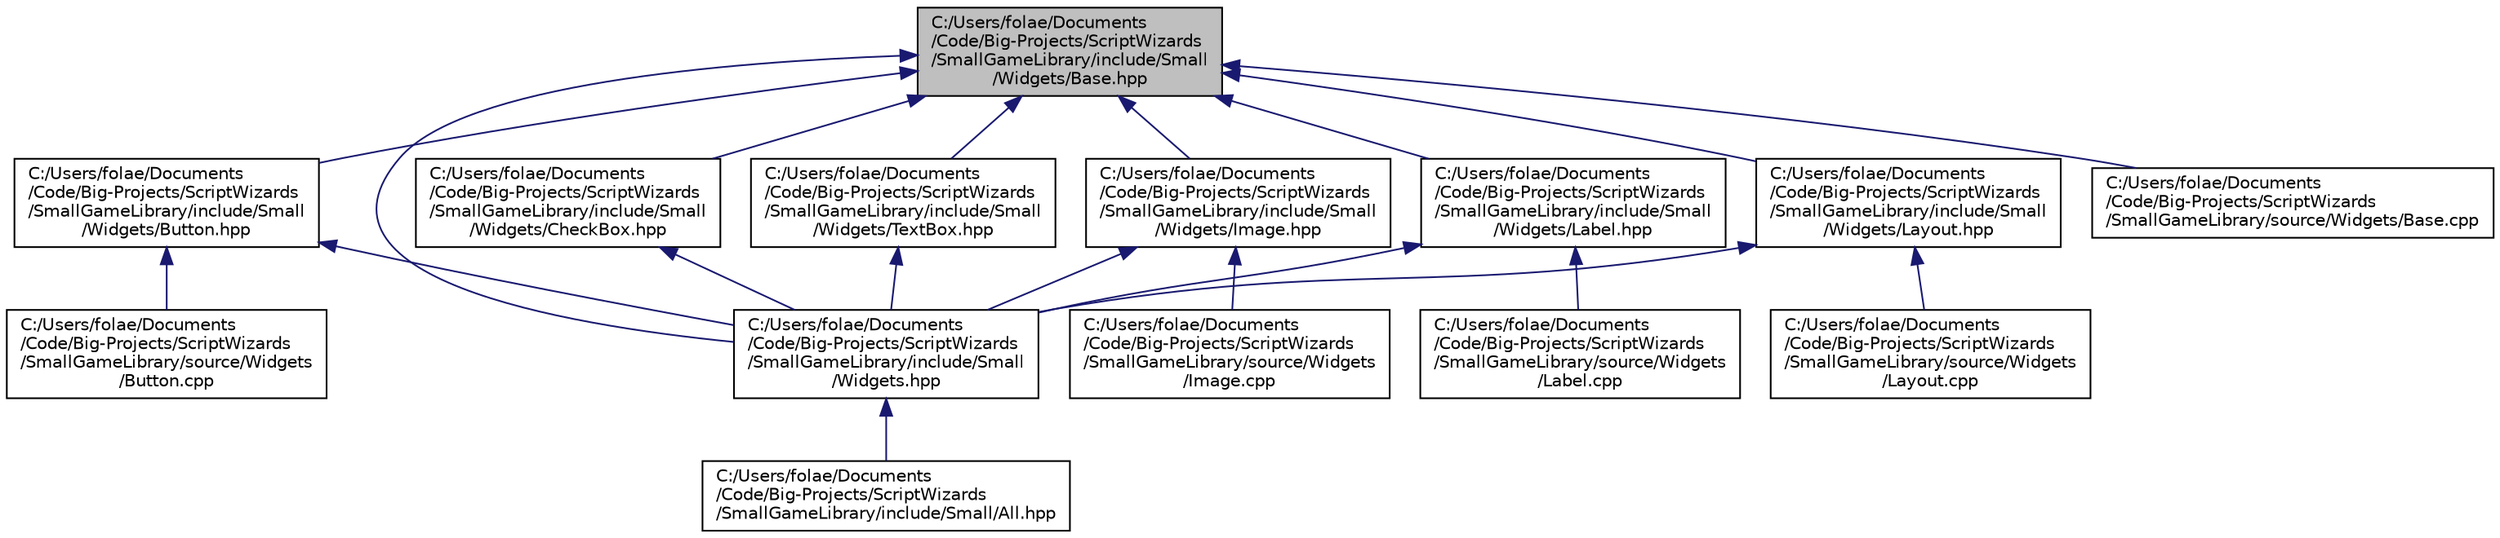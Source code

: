 digraph "C:/Users/folae/Documents/Code/Big-Projects/ScriptWizards/SmallGameLibrary/include/Small/Widgets/Base.hpp"
{
 // INTERACTIVE_SVG=YES
 // LATEX_PDF_SIZE
  edge [fontname="Helvetica",fontsize="10",labelfontname="Helvetica",labelfontsize="10"];
  node [fontname="Helvetica",fontsize="10",shape=record];
  Node1 [label="C:/Users/folae/Documents\l/Code/Big-Projects/ScriptWizards\l/SmallGameLibrary/include/Small\l/Widgets/Base.hpp",height=0.2,width=0.4,color="black", fillcolor="grey75", style="filled", fontcolor="black",tooltip="Contain base classes to create interoperable SFML widgets."];
  Node1 -> Node2 [dir="back",color="midnightblue",fontsize="10",style="solid",fontname="Helvetica"];
  Node2 [label="C:/Users/folae/Documents\l/Code/Big-Projects/ScriptWizards\l/SmallGameLibrary/include/Small\l/Widgets.hpp",height=0.2,width=0.4,color="black", fillcolor="white", style="filled",URL="$d0/d27/Widgets_8hpp.html",tooltip="Include all the files from the Widgets folder."];
  Node2 -> Node3 [dir="back",color="midnightblue",fontsize="10",style="solid",fontname="Helvetica"];
  Node3 [label="C:/Users/folae/Documents\l/Code/Big-Projects/ScriptWizards\l/SmallGameLibrary/include/Small/All.hpp",height=0.2,width=0.4,color="black", fillcolor="white", style="filled",URL="$da/d41/All_8hpp.html",tooltip="Include the needed files to start a project using the library."];
  Node1 -> Node4 [dir="back",color="midnightblue",fontsize="10",style="solid",fontname="Helvetica"];
  Node4 [label="C:/Users/folae/Documents\l/Code/Big-Projects/ScriptWizards\l/SmallGameLibrary/include/Small\l/Widgets/Button.hpp",height=0.2,width=0.4,color="black", fillcolor="white", style="filled",URL="$d4/db3/Button_8hpp.html",tooltip="Basic button widget."];
  Node4 -> Node2 [dir="back",color="midnightblue",fontsize="10",style="solid",fontname="Helvetica"];
  Node4 -> Node5 [dir="back",color="midnightblue",fontsize="10",style="solid",fontname="Helvetica"];
  Node5 [label="C:/Users/folae/Documents\l/Code/Big-Projects/ScriptWizards\l/SmallGameLibrary/source/Widgets\l/Button.cpp",height=0.2,width=0.4,color="black", fillcolor="white", style="filled",URL="$de/dd1/Button_8cpp.html",tooltip=" "];
  Node1 -> Node6 [dir="back",color="midnightblue",fontsize="10",style="solid",fontname="Helvetica"];
  Node6 [label="C:/Users/folae/Documents\l/Code/Big-Projects/ScriptWizards\l/SmallGameLibrary/include/Small\l/Widgets/CheckBox.hpp",height=0.2,width=0.4,color="black", fillcolor="white", style="filled",URL="$d5/d28/CheckBox_8hpp.html",tooltip="Basic checkbox widget."];
  Node6 -> Node2 [dir="back",color="midnightblue",fontsize="10",style="solid",fontname="Helvetica"];
  Node1 -> Node7 [dir="back",color="midnightblue",fontsize="10",style="solid",fontname="Helvetica"];
  Node7 [label="C:/Users/folae/Documents\l/Code/Big-Projects/ScriptWizards\l/SmallGameLibrary/include/Small\l/Widgets/Image.hpp",height=0.2,width=0.4,color="black", fillcolor="white", style="filled",URL="$d8/dde/Image_8hpp.html",tooltip="Basic image widget."];
  Node7 -> Node2 [dir="back",color="midnightblue",fontsize="10",style="solid",fontname="Helvetica"];
  Node7 -> Node8 [dir="back",color="midnightblue",fontsize="10",style="solid",fontname="Helvetica"];
  Node8 [label="C:/Users/folae/Documents\l/Code/Big-Projects/ScriptWizards\l/SmallGameLibrary/source/Widgets\l/Image.cpp",height=0.2,width=0.4,color="black", fillcolor="white", style="filled",URL="$d0/d4e/Image_8cpp.html",tooltip=" "];
  Node1 -> Node9 [dir="back",color="midnightblue",fontsize="10",style="solid",fontname="Helvetica"];
  Node9 [label="C:/Users/folae/Documents\l/Code/Big-Projects/ScriptWizards\l/SmallGameLibrary/include/Small\l/Widgets/Label.hpp",height=0.2,width=0.4,color="black", fillcolor="white", style="filled",URL="$da/d44/Label_8hpp.html",tooltip="Basic label widget."];
  Node9 -> Node2 [dir="back",color="midnightblue",fontsize="10",style="solid",fontname="Helvetica"];
  Node9 -> Node10 [dir="back",color="midnightblue",fontsize="10",style="solid",fontname="Helvetica"];
  Node10 [label="C:/Users/folae/Documents\l/Code/Big-Projects/ScriptWizards\l/SmallGameLibrary/source/Widgets\l/Label.cpp",height=0.2,width=0.4,color="black", fillcolor="white", style="filled",URL="$db/d8a/Label_8cpp.html",tooltip=" "];
  Node1 -> Node11 [dir="back",color="midnightblue",fontsize="10",style="solid",fontname="Helvetica"];
  Node11 [label="C:/Users/folae/Documents\l/Code/Big-Projects/ScriptWizards\l/SmallGameLibrary/include/Small\l/Widgets/Layout.hpp",height=0.2,width=0.4,color="black", fillcolor="white", style="filled",URL="$d4/df9/Layout_8hpp.html",tooltip="A widget acting as a collection of widgets."];
  Node11 -> Node2 [dir="back",color="midnightblue",fontsize="10",style="solid",fontname="Helvetica"];
  Node11 -> Node12 [dir="back",color="midnightblue",fontsize="10",style="solid",fontname="Helvetica"];
  Node12 [label="C:/Users/folae/Documents\l/Code/Big-Projects/ScriptWizards\l/SmallGameLibrary/source/Widgets\l/Layout.cpp",height=0.2,width=0.4,color="black", fillcolor="white", style="filled",URL="$d5/d08/Layout_8cpp.html",tooltip=" "];
  Node1 -> Node13 [dir="back",color="midnightblue",fontsize="10",style="solid",fontname="Helvetica"];
  Node13 [label="C:/Users/folae/Documents\l/Code/Big-Projects/ScriptWizards\l/SmallGameLibrary/include/Small\l/Widgets/TextBox.hpp",height=0.2,width=0.4,color="black", fillcolor="white", style="filled",URL="$d6/dc2/TextBox_8hpp.html",tooltip="Basic textbox widget."];
  Node13 -> Node2 [dir="back",color="midnightblue",fontsize="10",style="solid",fontname="Helvetica"];
  Node1 -> Node14 [dir="back",color="midnightblue",fontsize="10",style="solid",fontname="Helvetica"];
  Node14 [label="C:/Users/folae/Documents\l/Code/Big-Projects/ScriptWizards\l/SmallGameLibrary/source/Widgets/Base.cpp",height=0.2,width=0.4,color="black", fillcolor="white", style="filled",URL="$d8/db0/Base_8cpp.html",tooltip=" "];
}
